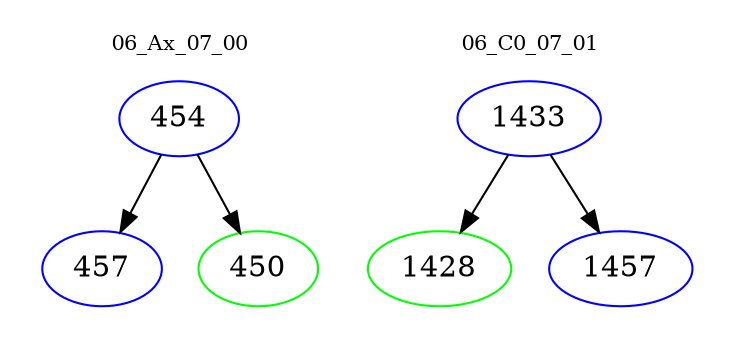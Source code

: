 digraph{
subgraph cluster_0 {
color = white
label = "06_Ax_07_00";
fontsize=10;
T0_454 [label="454", color="blue"]
T0_454 -> T0_457 [color="black"]
T0_457 [label="457", color="blue"]
T0_454 -> T0_450 [color="black"]
T0_450 [label="450", color="green"]
}
subgraph cluster_1 {
color = white
label = "06_C0_07_01";
fontsize=10;
T1_1433 [label="1433", color="blue"]
T1_1433 -> T1_1428 [color="black"]
T1_1428 [label="1428", color="green"]
T1_1433 -> T1_1457 [color="black"]
T1_1457 [label="1457", color="blue"]
}
}
